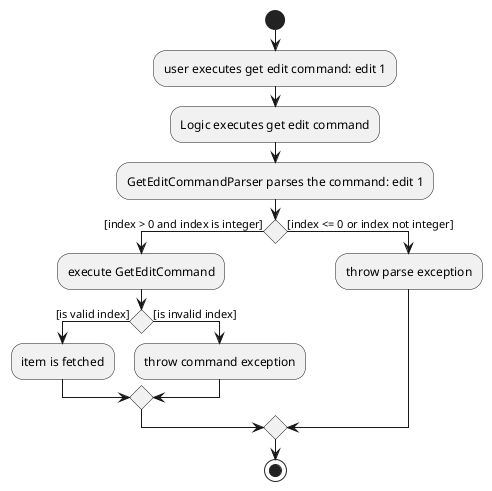 @startuml
start
:user executes get edit command: edit 1;
:Logic executes get edit command;
:GetEditCommandParser parses the command: edit 1;

if () then ([index > 0 and index is integer])
:execute GetEditCommand;

        if () then ([is valid index])
        :item is fetched;

        else ([is invalid index])
        :throw command exception;

        endif

else ([index <= 0 or index not integer])
    :throw parse exception;

endif
stop

@enduml

